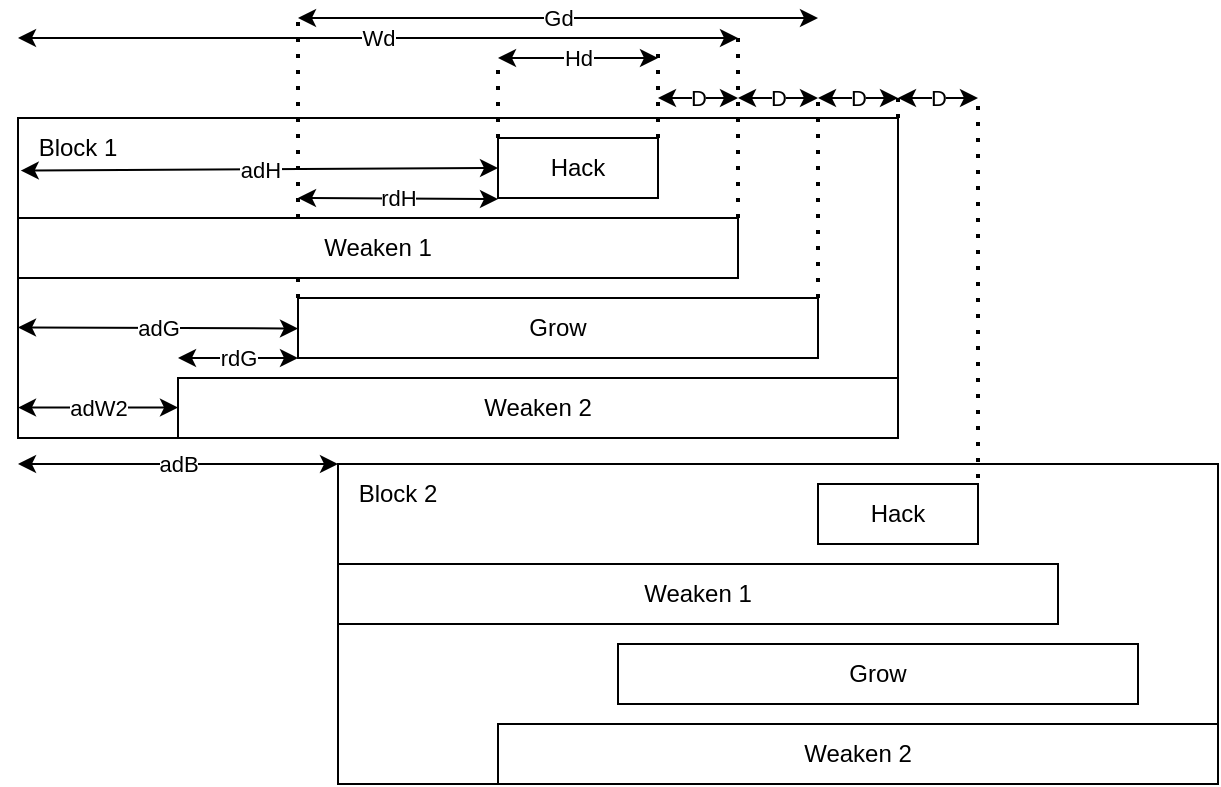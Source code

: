 <mxfile version="16.6.2" type="github"><diagram id="XPzBvlhXNitXUSsHra_W" name="Page-1"><mxGraphModel dx="605" dy="392" grid="1" gridSize="10" guides="1" tooltips="1" connect="1" arrows="1" fold="1" page="1" pageScale="1" pageWidth="827" pageHeight="1169" math="0" shadow="0"><root><mxCell id="0"/><mxCell id="1" parent="0"/><mxCell id="B20XpmFK_w4GdH0Ya8JV-6" value="" style="rounded=0;whiteSpace=wrap;html=1;align=left;" vertex="1" parent="1"><mxGeometry x="160" y="80" width="440" height="160" as="geometry"/></mxCell><mxCell id="B20XpmFK_w4GdH0Ya8JV-1" value="Hack" style="rounded=0;whiteSpace=wrap;html=1;" vertex="1" parent="1"><mxGeometry x="400" y="90" width="80" height="30" as="geometry"/></mxCell><mxCell id="B20XpmFK_w4GdH0Ya8JV-4" value="Weaken 2" style="rounded=0;whiteSpace=wrap;html=1;" vertex="1" parent="1"><mxGeometry x="240" y="210" width="360" height="30" as="geometry"/></mxCell><mxCell id="B20XpmFK_w4GdH0Ya8JV-5" value="Grow" style="rounded=0;whiteSpace=wrap;html=1;" vertex="1" parent="1"><mxGeometry x="300" y="170" width="260" height="30" as="geometry"/></mxCell><mxCell id="B20XpmFK_w4GdH0Ya8JV-7" value="" style="rounded=0;whiteSpace=wrap;html=1;align=left;" vertex="1" parent="1"><mxGeometry x="320" y="253" width="440" height="160" as="geometry"/></mxCell><mxCell id="B20XpmFK_w4GdH0Ya8JV-8" value="Hack" style="rounded=0;whiteSpace=wrap;html=1;" vertex="1" parent="1"><mxGeometry x="560" y="263" width="80" height="30" as="geometry"/></mxCell><mxCell id="B20XpmFK_w4GdH0Ya8JV-9" value="Weaken 1" style="rounded=0;whiteSpace=wrap;html=1;" vertex="1" parent="1"><mxGeometry x="320" y="303" width="360" height="30" as="geometry"/></mxCell><mxCell id="B20XpmFK_w4GdH0Ya8JV-10" value="Weaken 2" style="rounded=0;whiteSpace=wrap;html=1;" vertex="1" parent="1"><mxGeometry x="400" y="383" width="360" height="30" as="geometry"/></mxCell><mxCell id="B20XpmFK_w4GdH0Ya8JV-11" value="Grow" style="rounded=0;whiteSpace=wrap;html=1;" vertex="1" parent="1"><mxGeometry x="460" y="343" width="260" height="30" as="geometry"/></mxCell><mxCell id="B20XpmFK_w4GdH0Ya8JV-12" value="adB" style="endArrow=classic;startArrow=classic;html=1;rounded=0;" edge="1" parent="1"><mxGeometry width="50" height="50" relative="1" as="geometry"><mxPoint x="160" y="253" as="sourcePoint"/><mxPoint x="320" y="253" as="targetPoint"/></mxGeometry></mxCell><mxCell id="B20XpmFK_w4GdH0Ya8JV-13" value="rdG" style="endArrow=classic;startArrow=classic;html=1;rounded=0;" edge="1" parent="1"><mxGeometry width="50" height="50" relative="1" as="geometry"><mxPoint x="240" y="200" as="sourcePoint"/><mxPoint x="300" y="200" as="targetPoint"/></mxGeometry></mxCell><mxCell id="B20XpmFK_w4GdH0Ya8JV-15" value="rdH" style="endArrow=classic;startArrow=classic;html=1;rounded=0;entryX=0;entryY=0.5;entryDx=0;entryDy=0;" edge="1" parent="1"><mxGeometry width="50" height="50" relative="1" as="geometry"><mxPoint x="300" y="120" as="sourcePoint"/><mxPoint x="400" y="120.5" as="targetPoint"/></mxGeometry></mxCell><mxCell id="B20XpmFK_w4GdH0Ya8JV-16" value="Block 1" style="text;html=1;strokeColor=none;fillColor=none;align=center;verticalAlign=middle;whiteSpace=wrap;rounded=0;" vertex="1" parent="1"><mxGeometry x="160" y="80" width="60" height="30" as="geometry"/></mxCell><mxCell id="B20XpmFK_w4GdH0Ya8JV-17" value="Block 2" style="text;html=1;strokeColor=none;fillColor=none;align=center;verticalAlign=middle;whiteSpace=wrap;rounded=0;" vertex="1" parent="1"><mxGeometry x="320" y="253" width="60" height="30" as="geometry"/></mxCell><mxCell id="B20XpmFK_w4GdH0Ya8JV-18" value="Hd" style="endArrow=classic;startArrow=classic;html=1;rounded=0;" edge="1" parent="1"><mxGeometry width="50" height="50" relative="1" as="geometry"><mxPoint x="400" y="50" as="sourcePoint"/><mxPoint x="480" y="50" as="targetPoint"/></mxGeometry></mxCell><mxCell id="B20XpmFK_w4GdH0Ya8JV-19" value="Wd" style="endArrow=classic;startArrow=classic;html=1;rounded=0;" edge="1" parent="1"><mxGeometry width="50" height="50" relative="1" as="geometry"><mxPoint x="160" y="40" as="sourcePoint"/><mxPoint x="520" y="40" as="targetPoint"/></mxGeometry></mxCell><mxCell id="B20XpmFK_w4GdH0Ya8JV-20" value="Gd" style="endArrow=classic;startArrow=classic;html=1;rounded=0;" edge="1" parent="1"><mxGeometry width="50" height="50" relative="1" as="geometry"><mxPoint x="300" y="30" as="sourcePoint"/><mxPoint x="560" y="30" as="targetPoint"/></mxGeometry></mxCell><mxCell id="B20XpmFK_w4GdH0Ya8JV-21" value="adH" style="endArrow=classic;startArrow=classic;html=1;rounded=0;entryX=0;entryY=0.5;entryDx=0;entryDy=0;exitX=0.023;exitY=0.877;exitDx=0;exitDy=0;exitPerimeter=0;" edge="1" parent="1" source="B20XpmFK_w4GdH0Ya8JV-16" target="B20XpmFK_w4GdH0Ya8JV-1"><mxGeometry width="50" height="50" relative="1" as="geometry"><mxPoint x="310" y="120" as="sourcePoint"/><mxPoint x="400" y="120.5" as="targetPoint"/></mxGeometry></mxCell><mxCell id="B20XpmFK_w4GdH0Ya8JV-22" value="adG" style="endArrow=classic;startArrow=classic;html=1;rounded=0;entryX=0;entryY=0.5;entryDx=0;entryDy=0;" edge="1" parent="1"><mxGeometry width="50" height="50" relative="1" as="geometry"><mxPoint x="160" y="184.75" as="sourcePoint"/><mxPoint x="300" y="185.25" as="targetPoint"/></mxGeometry></mxCell><mxCell id="B20XpmFK_w4GdH0Ya8JV-23" value="adW2" style="endArrow=classic;startArrow=classic;html=1;rounded=0;entryX=0;entryY=0;entryDx=0;entryDy=0;" edge="1" parent="1"><mxGeometry width="50" height="50" relative="1" as="geometry"><mxPoint x="160" y="224.79" as="sourcePoint"/><mxPoint x="240.0" y="224.79" as="targetPoint"/></mxGeometry></mxCell><mxCell id="B20XpmFK_w4GdH0Ya8JV-24" value="D" style="endArrow=classic;startArrow=classic;html=1;rounded=0;" edge="1" parent="1"><mxGeometry width="50" height="50" relative="1" as="geometry"><mxPoint x="480" y="70" as="sourcePoint"/><mxPoint x="520" y="70" as="targetPoint"/></mxGeometry></mxCell><mxCell id="B20XpmFK_w4GdH0Ya8JV-25" value="D" style="endArrow=classic;startArrow=classic;html=1;rounded=0;" edge="1" parent="1"><mxGeometry width="50" height="50" relative="1" as="geometry"><mxPoint x="520" y="70" as="sourcePoint"/><mxPoint x="560" y="70" as="targetPoint"/></mxGeometry></mxCell><mxCell id="B20XpmFK_w4GdH0Ya8JV-26" value="D" style="endArrow=classic;startArrow=classic;html=1;rounded=0;" edge="1" parent="1"><mxGeometry width="50" height="50" relative="1" as="geometry"><mxPoint x="560" y="70" as="sourcePoint"/><mxPoint x="600" y="70" as="targetPoint"/></mxGeometry></mxCell><mxCell id="B20XpmFK_w4GdH0Ya8JV-27" value="D" style="endArrow=classic;startArrow=classic;html=1;rounded=0;" edge="1" parent="1"><mxGeometry width="50" height="50" relative="1" as="geometry"><mxPoint x="600" y="70" as="sourcePoint"/><mxPoint x="640" y="70" as="targetPoint"/></mxGeometry></mxCell><mxCell id="B20XpmFK_w4GdH0Ya8JV-28" value="" style="endArrow=none;dashed=1;html=1;dashPattern=1 3;strokeWidth=2;rounded=0;" edge="1" parent="1"><mxGeometry width="50" height="50" relative="1" as="geometry"><mxPoint x="520" y="130" as="sourcePoint"/><mxPoint x="520" y="40" as="targetPoint"/></mxGeometry></mxCell><mxCell id="B20XpmFK_w4GdH0Ya8JV-29" value="" style="endArrow=none;dashed=1;html=1;dashPattern=1 3;strokeWidth=2;rounded=0;" edge="1" parent="1"><mxGeometry width="50" height="50" relative="1" as="geometry"><mxPoint x="480" y="90" as="sourcePoint"/><mxPoint x="480" y="45" as="targetPoint"/></mxGeometry></mxCell><mxCell id="B20XpmFK_w4GdH0Ya8JV-30" value="" style="endArrow=none;dashed=1;html=1;dashPattern=1 3;strokeWidth=2;rounded=0;" edge="1" parent="1"><mxGeometry width="50" height="50" relative="1" as="geometry"><mxPoint x="560" y="170" as="sourcePoint"/><mxPoint x="560" y="70" as="targetPoint"/></mxGeometry></mxCell><mxCell id="B20XpmFK_w4GdH0Ya8JV-31" value="" style="endArrow=none;dashed=1;html=1;dashPattern=1 3;strokeWidth=2;rounded=0;" edge="1" parent="1"><mxGeometry width="50" height="50" relative="1" as="geometry"><mxPoint x="600" y="80" as="sourcePoint"/><mxPoint x="600" y="70" as="targetPoint"/></mxGeometry></mxCell><mxCell id="B20XpmFK_w4GdH0Ya8JV-32" value="" style="endArrow=none;dashed=1;html=1;dashPattern=1 3;strokeWidth=2;rounded=0;" edge="1" parent="1"><mxGeometry width="50" height="50" relative="1" as="geometry"><mxPoint x="640" y="260" as="sourcePoint"/><mxPoint x="640" y="70" as="targetPoint"/></mxGeometry></mxCell><mxCell id="B20XpmFK_w4GdH0Ya8JV-33" value="" style="endArrow=none;dashed=1;html=1;dashPattern=1 3;strokeWidth=2;rounded=0;" edge="1" parent="1"><mxGeometry width="50" height="50" relative="1" as="geometry"><mxPoint x="400" y="90" as="sourcePoint"/><mxPoint x="400" y="50" as="targetPoint"/></mxGeometry></mxCell><mxCell id="B20XpmFK_w4GdH0Ya8JV-34" value="" style="endArrow=none;dashed=1;html=1;dashPattern=1 3;strokeWidth=2;rounded=0;" edge="1" parent="1"><mxGeometry width="50" height="50" relative="1" as="geometry"><mxPoint x="300" y="170" as="sourcePoint"/><mxPoint x="300" y="30" as="targetPoint"/></mxGeometry></mxCell><mxCell id="B20XpmFK_w4GdH0Ya8JV-3" value="Weaken 1" style="rounded=0;whiteSpace=wrap;html=1;" vertex="1" parent="1"><mxGeometry x="160" y="130" width="360" height="30" as="geometry"/></mxCell></root></mxGraphModel></diagram></mxfile>